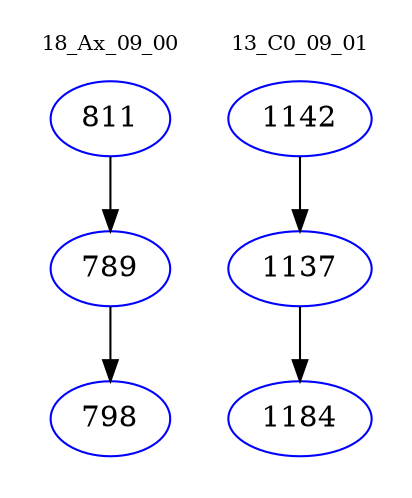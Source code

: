 digraph{
subgraph cluster_0 {
color = white
label = "18_Ax_09_00";
fontsize=10;
T0_811 [label="811", color="blue"]
T0_811 -> T0_789 [color="black"]
T0_789 [label="789", color="blue"]
T0_789 -> T0_798 [color="black"]
T0_798 [label="798", color="blue"]
}
subgraph cluster_1 {
color = white
label = "13_C0_09_01";
fontsize=10;
T1_1142 [label="1142", color="blue"]
T1_1142 -> T1_1137 [color="black"]
T1_1137 [label="1137", color="blue"]
T1_1137 -> T1_1184 [color="black"]
T1_1184 [label="1184", color="blue"]
}
}

